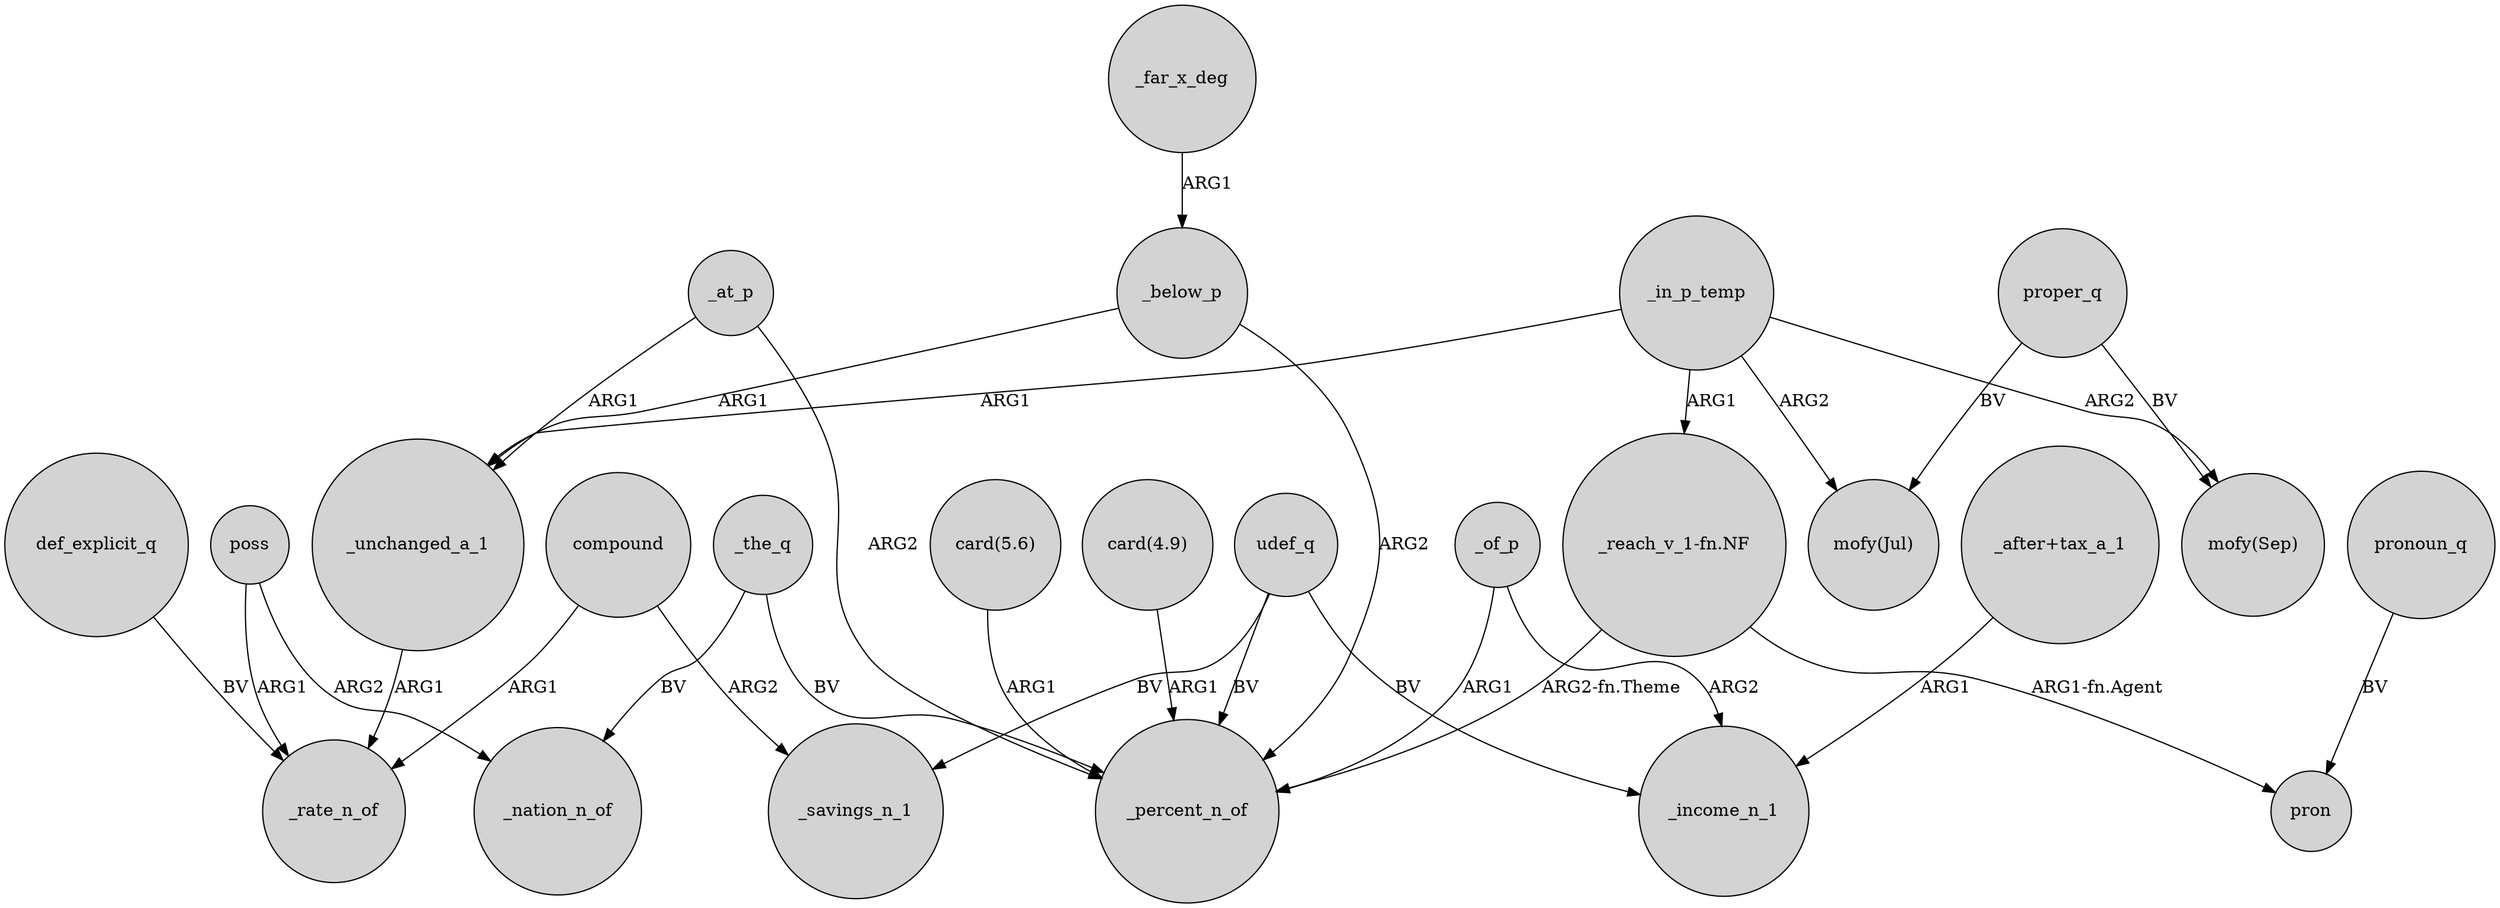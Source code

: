 digraph {
	node [shape=circle style=filled]
	_far_x_deg -> _below_p [label=ARG1]
	_below_p -> _unchanged_a_1 [label=ARG1]
	poss -> _rate_n_of [label=ARG1]
	proper_q -> "mofy(Jul)" [label=BV]
	def_explicit_q -> _rate_n_of [label=BV]
	_in_p_temp -> "_reach_v_1-fn.NF" [label=ARG1]
	compound -> _savings_n_1 [label=ARG2]
	"_reach_v_1-fn.NF" -> _percent_n_of [label="ARG2-fn.Theme"]
	compound -> _rate_n_of [label=ARG1]
	udef_q -> _savings_n_1 [label=BV]
	proper_q -> "mofy(Sep)" [label=BV]
	_the_q -> _percent_n_of [label=BV]
	"_after+tax_a_1" -> _income_n_1 [label=ARG1]
	_of_p -> _percent_n_of [label=ARG1]
	pronoun_q -> pron [label=BV]
	_of_p -> _income_n_1 [label=ARG2]
	_in_p_temp -> "mofy(Jul)" [label=ARG2]
	_the_q -> _nation_n_of [label=BV]
	_unchanged_a_1 -> _rate_n_of [label=ARG1]
	_below_p -> _percent_n_of [label=ARG2]
	"card(5.6)" -> _percent_n_of [label=ARG1]
	poss -> _nation_n_of [label=ARG2]
	"_reach_v_1-fn.NF" -> pron [label="ARG1-fn.Agent"]
	_at_p -> _percent_n_of [label=ARG2]
	_at_p -> _unchanged_a_1 [label=ARG1]
	"card(4.9)" -> _percent_n_of [label=ARG1]
	_in_p_temp -> _unchanged_a_1 [label=ARG1]
	udef_q -> _percent_n_of [label=BV]
	_in_p_temp -> "mofy(Sep)" [label=ARG2]
	udef_q -> _income_n_1 [label=BV]
}
